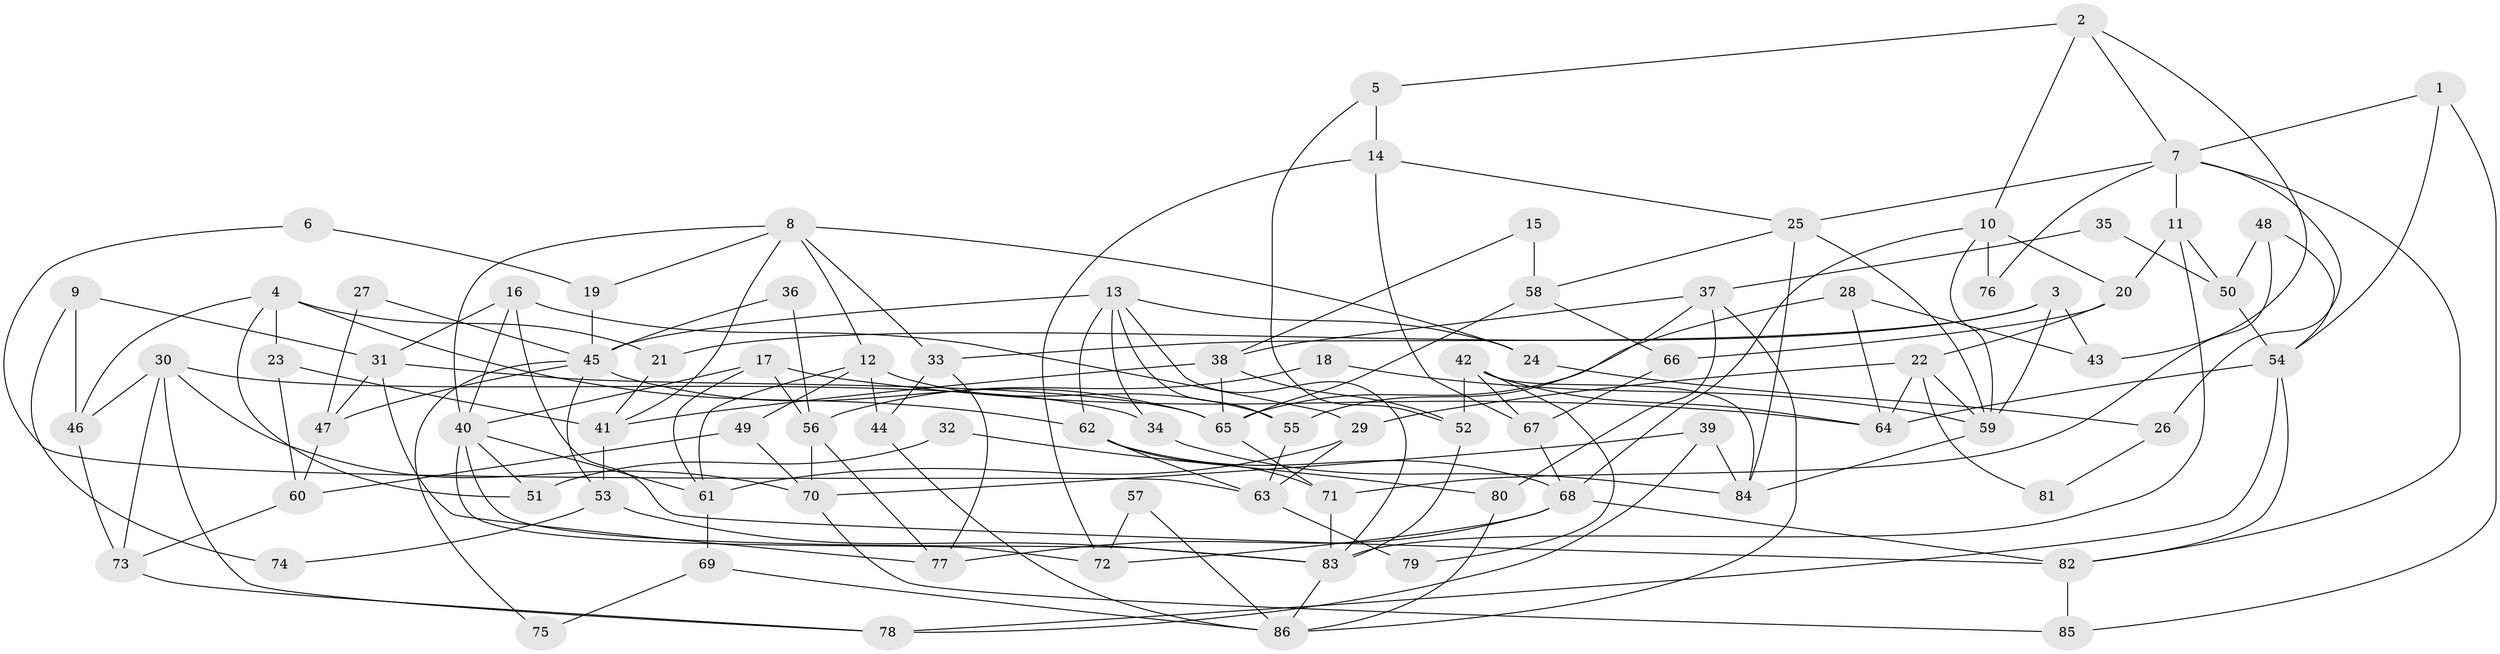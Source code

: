 // coarse degree distribution, {7: 0.14285714285714285, 12: 0.07142857142857142, 4: 0.14285714285714285, 9: 0.03571428571428571, 5: 0.07142857142857142, 3: 0.14285714285714285, 10: 0.07142857142857142, 6: 0.03571428571428571, 11: 0.07142857142857142, 2: 0.07142857142857142, 8: 0.10714285714285714, 1: 0.03571428571428571}
// Generated by graph-tools (version 1.1) at 2025/18/03/04/25 18:18:41]
// undirected, 86 vertices, 172 edges
graph export_dot {
graph [start="1"]
  node [color=gray90,style=filled];
  1;
  2;
  3;
  4;
  5;
  6;
  7;
  8;
  9;
  10;
  11;
  12;
  13;
  14;
  15;
  16;
  17;
  18;
  19;
  20;
  21;
  22;
  23;
  24;
  25;
  26;
  27;
  28;
  29;
  30;
  31;
  32;
  33;
  34;
  35;
  36;
  37;
  38;
  39;
  40;
  41;
  42;
  43;
  44;
  45;
  46;
  47;
  48;
  49;
  50;
  51;
  52;
  53;
  54;
  55;
  56;
  57;
  58;
  59;
  60;
  61;
  62;
  63;
  64;
  65;
  66;
  67;
  68;
  69;
  70;
  71;
  72;
  73;
  74;
  75;
  76;
  77;
  78;
  79;
  80;
  81;
  82;
  83;
  84;
  85;
  86;
  1 -- 7;
  1 -- 85;
  1 -- 54;
  2 -- 10;
  2 -- 7;
  2 -- 5;
  2 -- 43;
  3 -- 43;
  3 -- 33;
  3 -- 21;
  3 -- 59;
  4 -- 23;
  4 -- 62;
  4 -- 21;
  4 -- 46;
  4 -- 51;
  5 -- 14;
  5 -- 52;
  6 -- 19;
  6 -- 63;
  7 -- 11;
  7 -- 25;
  7 -- 26;
  7 -- 76;
  7 -- 82;
  8 -- 12;
  8 -- 40;
  8 -- 19;
  8 -- 24;
  8 -- 33;
  8 -- 41;
  9 -- 31;
  9 -- 46;
  9 -- 74;
  10 -- 20;
  10 -- 68;
  10 -- 59;
  10 -- 76;
  11 -- 50;
  11 -- 83;
  11 -- 20;
  12 -- 55;
  12 -- 61;
  12 -- 44;
  12 -- 49;
  13 -- 34;
  13 -- 83;
  13 -- 24;
  13 -- 45;
  13 -- 55;
  13 -- 62;
  14 -- 25;
  14 -- 72;
  14 -- 67;
  15 -- 58;
  15 -- 38;
  16 -- 40;
  16 -- 82;
  16 -- 29;
  16 -- 31;
  17 -- 64;
  17 -- 40;
  17 -- 56;
  17 -- 61;
  18 -- 59;
  18 -- 56;
  19 -- 45;
  20 -- 22;
  20 -- 66;
  21 -- 41;
  22 -- 64;
  22 -- 59;
  22 -- 29;
  22 -- 81;
  23 -- 60;
  23 -- 41;
  24 -- 26;
  25 -- 84;
  25 -- 59;
  25 -- 58;
  26 -- 81;
  27 -- 45;
  27 -- 47;
  28 -- 64;
  28 -- 65;
  28 -- 43;
  29 -- 61;
  29 -- 63;
  30 -- 70;
  30 -- 73;
  30 -- 34;
  30 -- 46;
  30 -- 78;
  31 -- 65;
  31 -- 47;
  31 -- 77;
  32 -- 51;
  32 -- 80;
  33 -- 77;
  33 -- 44;
  34 -- 84;
  35 -- 37;
  35 -- 50;
  36 -- 56;
  36 -- 45;
  37 -- 86;
  37 -- 38;
  37 -- 55;
  37 -- 80;
  38 -- 52;
  38 -- 41;
  38 -- 65;
  39 -- 84;
  39 -- 78;
  39 -- 70;
  40 -- 61;
  40 -- 83;
  40 -- 51;
  40 -- 72;
  41 -- 53;
  42 -- 67;
  42 -- 52;
  42 -- 64;
  42 -- 79;
  42 -- 84;
  44 -- 86;
  45 -- 65;
  45 -- 47;
  45 -- 53;
  45 -- 75;
  46 -- 73;
  47 -- 60;
  48 -- 71;
  48 -- 54;
  48 -- 50;
  49 -- 60;
  49 -- 70;
  50 -- 54;
  52 -- 83;
  53 -- 74;
  53 -- 83;
  54 -- 82;
  54 -- 64;
  54 -- 78;
  55 -- 63;
  56 -- 70;
  56 -- 77;
  57 -- 86;
  57 -- 72;
  58 -- 66;
  58 -- 65;
  59 -- 84;
  60 -- 73;
  61 -- 69;
  62 -- 63;
  62 -- 68;
  62 -- 71;
  63 -- 79;
  65 -- 71;
  66 -- 67;
  67 -- 68;
  68 -- 77;
  68 -- 72;
  68 -- 82;
  69 -- 86;
  69 -- 75;
  70 -- 85;
  71 -- 83;
  73 -- 78;
  80 -- 86;
  82 -- 85;
  83 -- 86;
}
